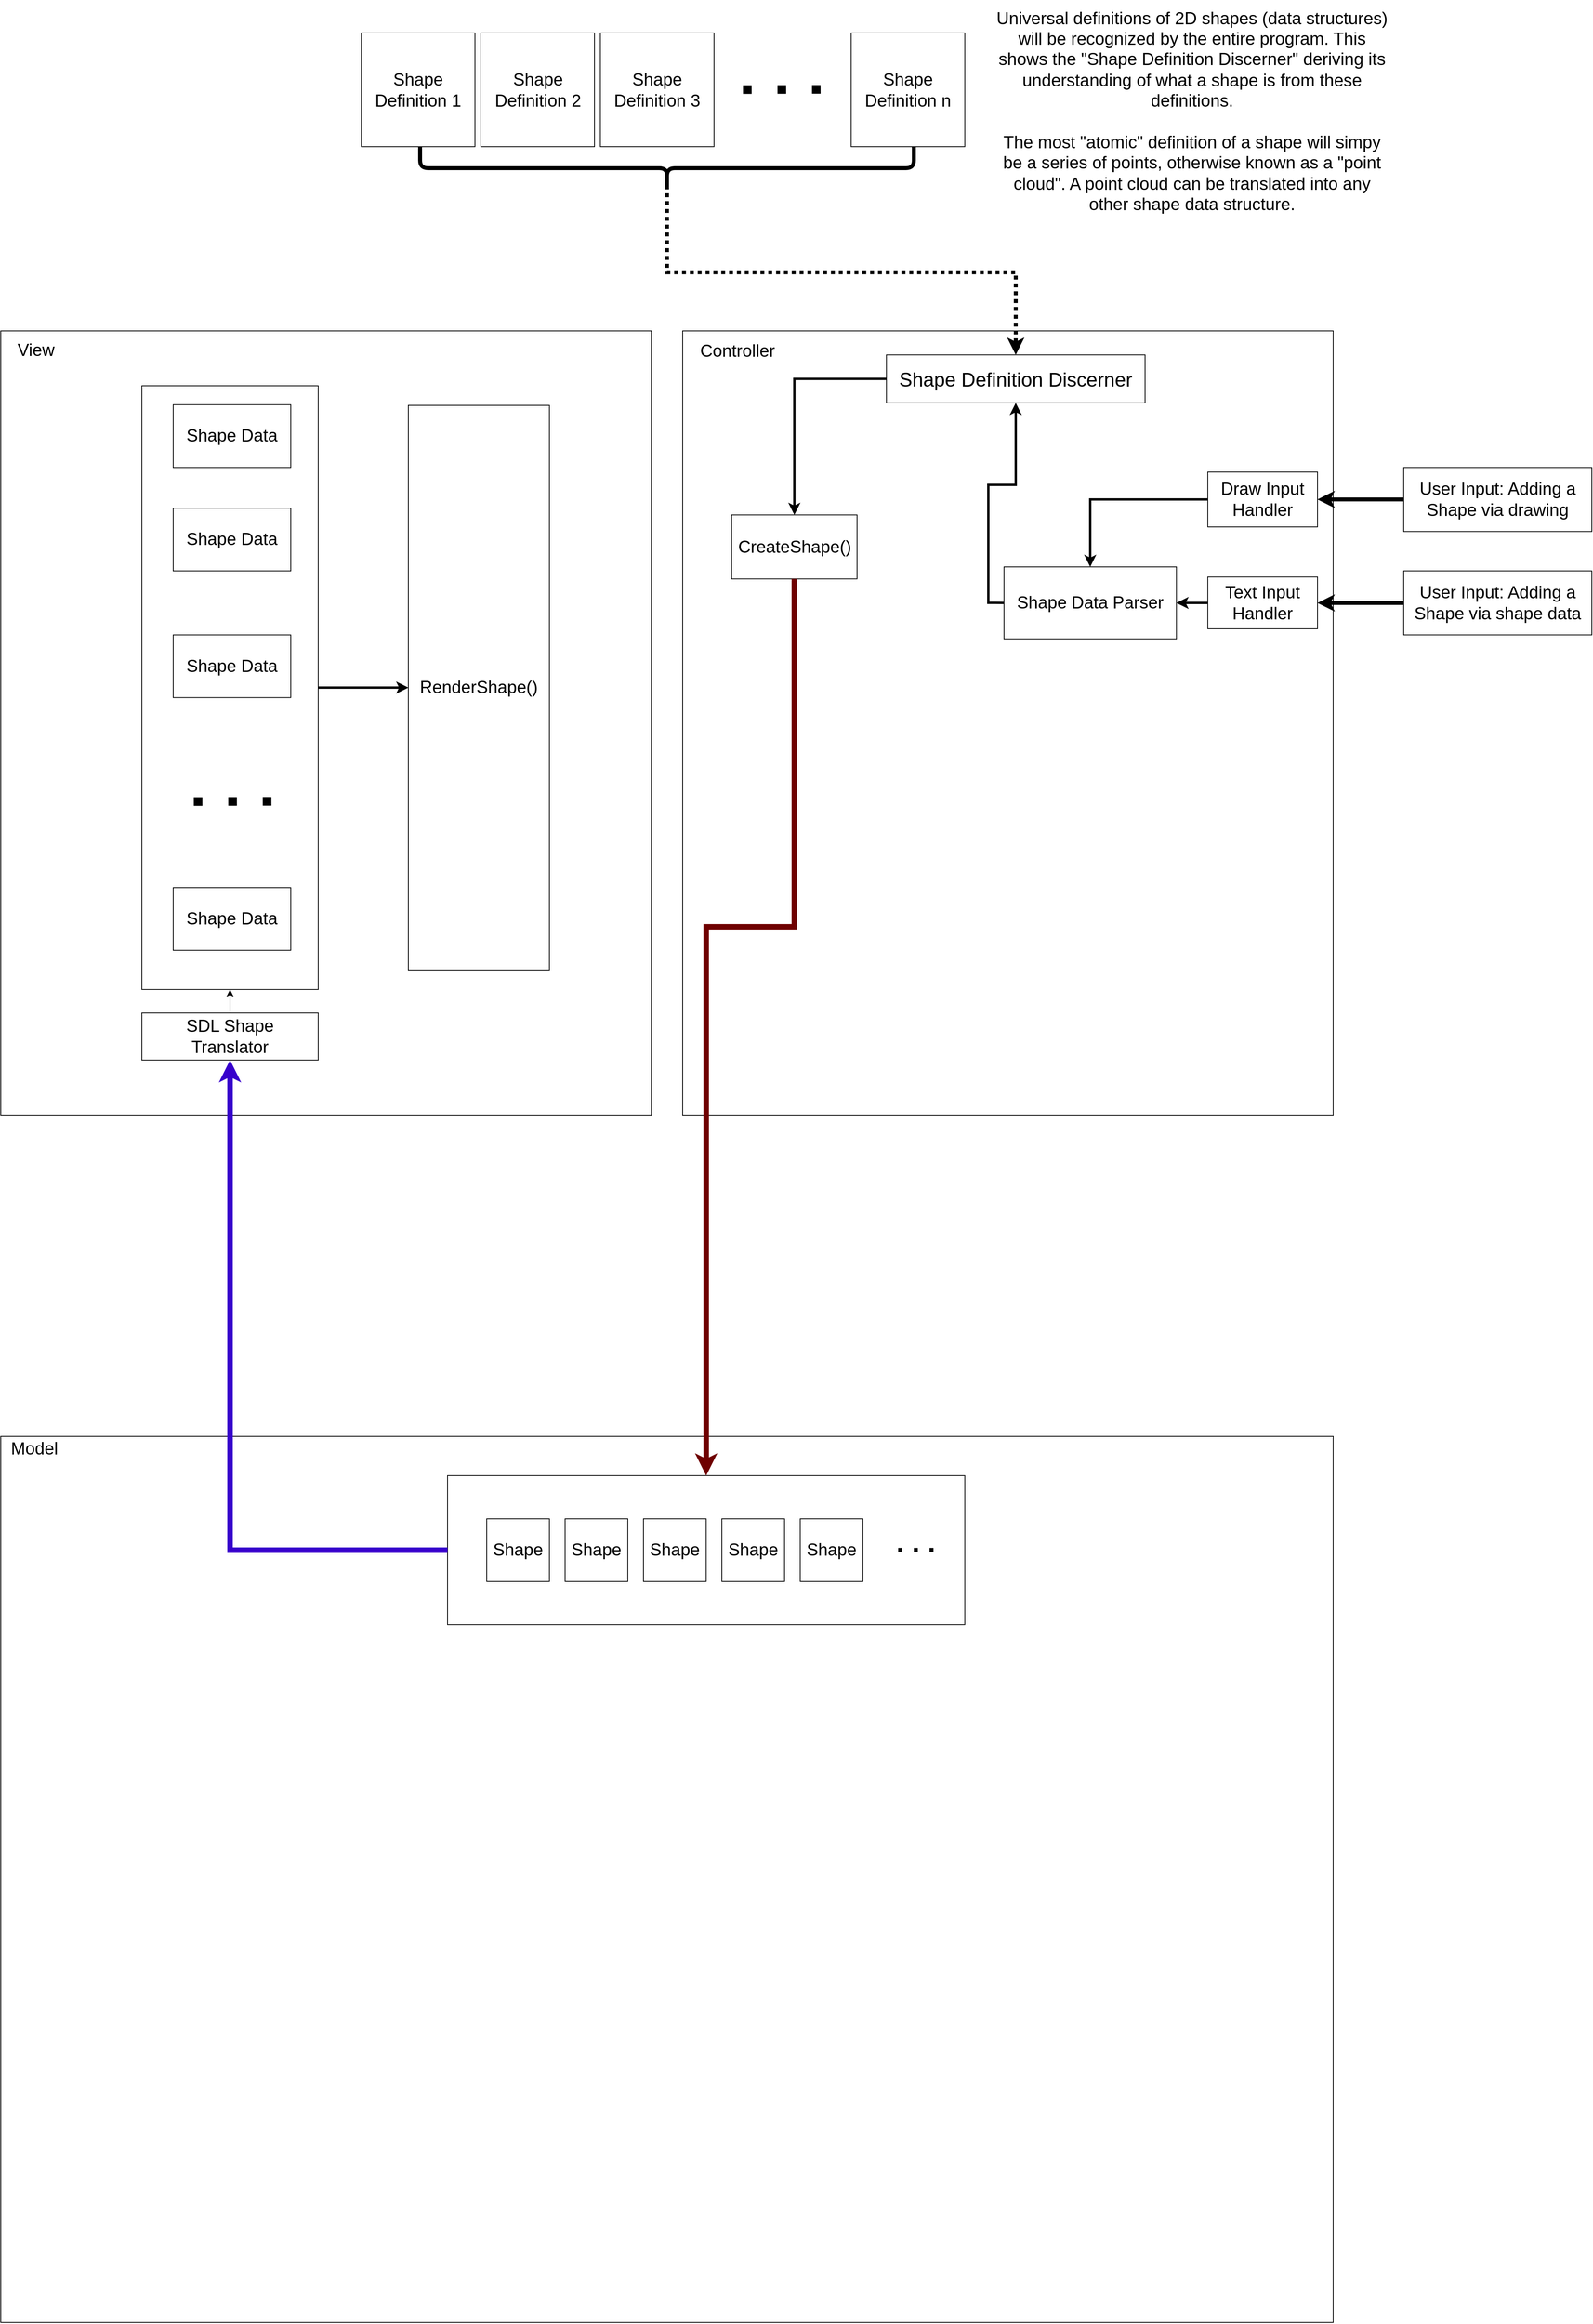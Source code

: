 <mxfile version="22.1.2" type="device">
  <diagram name="Page-1" id="NtQ69wOWC1nmmlGbP-3g">
    <mxGraphModel dx="2868" dy="1746" grid="1" gridSize="10" guides="1" tooltips="1" connect="1" arrows="1" fold="1" page="1" pageScale="1" pageWidth="4681" pageHeight="3300" math="0" shadow="0">
      <root>
        <mxCell id="0" />
        <mxCell id="1" parent="0" />
        <mxCell id="AB3GFtcWFRhynDyCKT0_-69" value="&lt;span style=&quot;font-size: 22px;&quot;&gt;Universal definitions of 2D shapes (data structures) will be recognized by the entire program. This shows the &quot;Shape Definition Discerner&quot; deriving its understanding of what a shape is from these definitions.&lt;br&gt;&lt;br&gt;The most &quot;atomic&quot; definition of a shape will simpy be a series of points, otherwise known as a &quot;point cloud&quot;. A point cloud can be translated into any other shape data structure.&lt;br&gt;&lt;/span&gt;" style="text;html=1;strokeColor=none;fillColor=none;align=center;verticalAlign=middle;whiteSpace=wrap;rounded=0;" parent="1" vertex="1">
          <mxGeometry x="1305" y="218.75" width="510" height="282.5" as="geometry" />
        </mxCell>
        <mxCell id="AB3GFtcWFRhynDyCKT0_-104" value="" style="group" parent="1" vertex="1" connectable="0">
          <mxGeometry x="40" y="2050" width="1700" height="1130" as="geometry" />
        </mxCell>
        <mxCell id="AB3GFtcWFRhynDyCKT0_-102" value="" style="rounded=0;whiteSpace=wrap;html=1;" parent="AB3GFtcWFRhynDyCKT0_-104" vertex="1">
          <mxGeometry width="1700" height="1130" as="geometry" />
        </mxCell>
        <mxCell id="AB3GFtcWFRhynDyCKT0_-103" value="&lt;font style=&quot;font-size: 22px;&quot;&gt;Model&lt;/font&gt;" style="text;html=1;strokeColor=none;fillColor=none;align=center;verticalAlign=middle;whiteSpace=wrap;rounded=0;" parent="AB3GFtcWFRhynDyCKT0_-104" vertex="1">
          <mxGeometry width="85.955" height="32.849" as="geometry" />
        </mxCell>
        <mxCell id="AB3GFtcWFRhynDyCKT0_-101" value="" style="group" parent="AB3GFtcWFRhynDyCKT0_-104" vertex="1" connectable="0">
          <mxGeometry x="570" y="50" width="660" height="190" as="geometry" />
        </mxCell>
        <mxCell id="AB3GFtcWFRhynDyCKT0_-84" value="" style="rounded=0;whiteSpace=wrap;html=1;" parent="AB3GFtcWFRhynDyCKT0_-101" vertex="1">
          <mxGeometry width="660" height="190" as="geometry" />
        </mxCell>
        <mxCell id="AB3GFtcWFRhynDyCKT0_-93" value="Shape" style="whiteSpace=wrap;html=1;aspect=fixed;fontSize=22;" parent="AB3GFtcWFRhynDyCKT0_-101" vertex="1">
          <mxGeometry x="450" y="55" width="80" height="80" as="geometry" />
        </mxCell>
        <mxCell id="AB3GFtcWFRhynDyCKT0_-96" value="Shape" style="whiteSpace=wrap;html=1;aspect=fixed;fontSize=22;" parent="AB3GFtcWFRhynDyCKT0_-101" vertex="1">
          <mxGeometry x="350" y="55" width="80" height="80" as="geometry" />
        </mxCell>
        <mxCell id="AB3GFtcWFRhynDyCKT0_-97" value="Shape" style="whiteSpace=wrap;html=1;aspect=fixed;fontSize=22;" parent="AB3GFtcWFRhynDyCKT0_-101" vertex="1">
          <mxGeometry x="250" y="55" width="80" height="80" as="geometry" />
        </mxCell>
        <mxCell id="AB3GFtcWFRhynDyCKT0_-98" value="" style="endArrow=none;dashed=1;html=1;dashPattern=1 3;strokeWidth=5;rounded=0;" parent="AB3GFtcWFRhynDyCKT0_-101" edge="1">
          <mxGeometry width="50" height="50" relative="1" as="geometry">
            <mxPoint x="620" y="94.67" as="sourcePoint" />
            <mxPoint x="560" y="94.67" as="targetPoint" />
          </mxGeometry>
        </mxCell>
        <mxCell id="AB3GFtcWFRhynDyCKT0_-99" value="Shape" style="whiteSpace=wrap;html=1;aspect=fixed;fontSize=22;" parent="AB3GFtcWFRhynDyCKT0_-101" vertex="1">
          <mxGeometry x="150" y="55" width="80" height="80" as="geometry" />
        </mxCell>
        <mxCell id="AB3GFtcWFRhynDyCKT0_-100" value="Shape" style="whiteSpace=wrap;html=1;aspect=fixed;fontSize=22;" parent="AB3GFtcWFRhynDyCKT0_-101" vertex="1">
          <mxGeometry x="50" y="55" width="80" height="80" as="geometry" />
        </mxCell>
        <mxCell id="jzHVAZvEUVmQOy8ceyDx-17" value="" style="group" parent="1" vertex="1" connectable="0">
          <mxGeometry x="500" y="260" width="770" height="200" as="geometry" />
        </mxCell>
        <mxCell id="AB3GFtcWFRhynDyCKT0_-2" value="&lt;font style=&quot;font-size: 22px;&quot;&gt;Shape Definition 1&lt;/font&gt;" style="whiteSpace=wrap;html=1;aspect=fixed;" parent="jzHVAZvEUVmQOy8ceyDx-17" vertex="1">
          <mxGeometry width="145" height="145" as="geometry" />
        </mxCell>
        <mxCell id="AB3GFtcWFRhynDyCKT0_-15" value="&lt;font style=&quot;font-size: 22px;&quot;&gt;Shape Definition 2&lt;/font&gt;" style="whiteSpace=wrap;html=1;aspect=fixed;" parent="jzHVAZvEUVmQOy8ceyDx-17" vertex="1">
          <mxGeometry x="152.5" width="145" height="145" as="geometry" />
        </mxCell>
        <mxCell id="AB3GFtcWFRhynDyCKT0_-16" value="&lt;font style=&quot;font-size: 22px;&quot;&gt;Shape Definition 3&lt;/font&gt;" style="whiteSpace=wrap;html=1;aspect=fixed;" parent="jzHVAZvEUVmQOy8ceyDx-17" vertex="1">
          <mxGeometry x="305" width="145" height="145" as="geometry" />
        </mxCell>
        <mxCell id="AB3GFtcWFRhynDyCKT0_-19" value="" style="endArrow=none;dashed=1;html=1;dashPattern=1 3;strokeWidth=11;rounded=0;" parent="jzHVAZvEUVmQOy8ceyDx-17" edge="1">
          <mxGeometry width="50" height="50" relative="1" as="geometry">
            <mxPoint x="586" y="72" as="sourcePoint" />
            <mxPoint x="486" y="72.3" as="targetPoint" />
          </mxGeometry>
        </mxCell>
        <mxCell id="AB3GFtcWFRhynDyCKT0_-20" value="&lt;font style=&quot;font-size: 22px;&quot;&gt;Shape Definition n&lt;/font&gt;" style="whiteSpace=wrap;html=1;aspect=fixed;" parent="jzHVAZvEUVmQOy8ceyDx-17" vertex="1">
          <mxGeometry x="625" width="145" height="145" as="geometry" />
        </mxCell>
        <mxCell id="jzHVAZvEUVmQOy8ceyDx-8" value="" style="shape=curlyBracket;whiteSpace=wrap;html=1;rounded=1;flipH=1;labelPosition=right;verticalLabelPosition=middle;align=left;verticalAlign=middle;direction=north;size=0.5;strokeWidth=5;" parent="jzHVAZvEUVmQOy8ceyDx-17" vertex="1">
          <mxGeometry x="75" y="145" width="630" height="55" as="geometry" />
        </mxCell>
        <mxCell id="jzHVAZvEUVmQOy8ceyDx-13" value="" style="rounded=0;whiteSpace=wrap;html=1;" parent="1" vertex="1">
          <mxGeometry x="910" y="640" width="830" height="1000" as="geometry" />
        </mxCell>
        <mxCell id="AB3GFtcWFRhynDyCKT0_-32" value="Shape Definition Discerner" style="rounded=0;whiteSpace=wrap;html=1;fontSize=25;" parent="1" vertex="1">
          <mxGeometry x="1170" y="670.612" width="330" height="61.224" as="geometry" />
        </mxCell>
        <mxCell id="AB3GFtcWFRhynDyCKT0_-10" value="&lt;font style=&quot;font-size: 22px;&quot;&gt;CreateShape()&lt;/font&gt;" style="rounded=0;whiteSpace=wrap;html=1;" parent="1" vertex="1">
          <mxGeometry x="972.5" y="874.694" width="160" height="81.633" as="geometry" />
        </mxCell>
        <mxCell id="jzHVAZvEUVmQOy8ceyDx-18" style="edgeStyle=orthogonalEdgeStyle;rounded=0;orthogonalLoop=1;jettySize=auto;html=1;exitX=0;exitY=0.5;exitDx=0;exitDy=0;entryX=0.5;entryY=0;entryDx=0;entryDy=0;strokeWidth=3;" parent="1" source="AB3GFtcWFRhynDyCKT0_-32" target="AB3GFtcWFRhynDyCKT0_-10" edge="1">
          <mxGeometry relative="1" as="geometry" />
        </mxCell>
        <mxCell id="AB3GFtcWFRhynDyCKT0_-72" value="Draw Input&lt;br&gt;Handler" style="rounded=0;whiteSpace=wrap;html=1;fontSize=22;" parent="1" vertex="1">
          <mxGeometry x="1580" y="820" width="140" height="70" as="geometry" />
        </mxCell>
        <mxCell id="jzHVAZvEUVmQOy8ceyDx-24" style="edgeStyle=orthogonalEdgeStyle;rounded=0;orthogonalLoop=1;jettySize=auto;html=1;exitX=0;exitY=0.5;exitDx=0;exitDy=0;entryX=0.5;entryY=1;entryDx=0;entryDy=0;strokeWidth=3;" parent="1" source="AB3GFtcWFRhynDyCKT0_-75" target="AB3GFtcWFRhynDyCKT0_-32" edge="1">
          <mxGeometry relative="1" as="geometry" />
        </mxCell>
        <mxCell id="AB3GFtcWFRhynDyCKT0_-75" value="Shape Data Parser" style="rounded=0;whiteSpace=wrap;html=1;fontSize=22;" parent="1" vertex="1">
          <mxGeometry x="1320" y="941.02" width="220" height="91.84" as="geometry" />
        </mxCell>
        <mxCell id="AB3GFtcWFRhynDyCKT0_-76" style="edgeStyle=orthogonalEdgeStyle;rounded=0;orthogonalLoop=1;jettySize=auto;html=1;exitX=0;exitY=0.5;exitDx=0;exitDy=0;entryX=0.5;entryY=0;entryDx=0;entryDy=0;strokeWidth=3;" parent="1" source="AB3GFtcWFRhynDyCKT0_-72" target="AB3GFtcWFRhynDyCKT0_-75" edge="1">
          <mxGeometry relative="1" as="geometry" />
        </mxCell>
        <mxCell id="AB3GFtcWFRhynDyCKT0_-79" value="User Input: Adding a Shape via drawing" style="rounded=0;whiteSpace=wrap;html=1;fontSize=22;" parent="1" vertex="1">
          <mxGeometry x="1830" y="814.185" width="240" height="81.633" as="geometry" />
        </mxCell>
        <mxCell id="AB3GFtcWFRhynDyCKT0_-73" style="edgeStyle=orthogonalEdgeStyle;rounded=0;orthogonalLoop=1;jettySize=auto;html=1;exitX=0;exitY=0.5;exitDx=0;exitDy=0;entryX=1;entryY=0.5;entryDx=0;entryDy=0;strokeWidth=5;" parent="1" source="AB3GFtcWFRhynDyCKT0_-79" target="AB3GFtcWFRhynDyCKT0_-72" edge="1">
          <mxGeometry relative="1" as="geometry">
            <mxPoint x="1940" y="869.592" as="sourcePoint" />
          </mxGeometry>
        </mxCell>
        <mxCell id="AB3GFtcWFRhynDyCKT0_-80" value="User Input: Adding a Shape via shape data" style="rounded=0;whiteSpace=wrap;html=1;fontSize=22;" parent="1" vertex="1">
          <mxGeometry x="1830" y="946.122" width="240" height="81.633" as="geometry" />
        </mxCell>
        <mxCell id="AB3GFtcWFRhynDyCKT0_-83" style="edgeStyle=orthogonalEdgeStyle;rounded=0;orthogonalLoop=1;jettySize=auto;html=1;exitX=0;exitY=0.5;exitDx=0;exitDy=0;entryX=1;entryY=0.5;entryDx=0;entryDy=0;strokeWidth=3;" parent="1" source="AB3GFtcWFRhynDyCKT0_-81" target="AB3GFtcWFRhynDyCKT0_-75" edge="1">
          <mxGeometry relative="1" as="geometry" />
        </mxCell>
        <mxCell id="AB3GFtcWFRhynDyCKT0_-81" value="Text Input&lt;br&gt;Handler" style="rounded=0;whiteSpace=wrap;html=1;fontSize=22;" parent="1" vertex="1">
          <mxGeometry x="1580" y="953.88" width="140" height="66.12" as="geometry" />
        </mxCell>
        <mxCell id="AB3GFtcWFRhynDyCKT0_-82" style="edgeStyle=orthogonalEdgeStyle;rounded=0;orthogonalLoop=1;jettySize=auto;html=1;exitX=0;exitY=0.5;exitDx=0;exitDy=0;entryX=1;entryY=0.5;entryDx=0;entryDy=0;strokeWidth=5;" parent="1" source="AB3GFtcWFRhynDyCKT0_-80" target="AB3GFtcWFRhynDyCKT0_-81" edge="1">
          <mxGeometry relative="1" as="geometry" />
        </mxCell>
        <mxCell id="jzHVAZvEUVmQOy8ceyDx-14" value="&lt;font style=&quot;font-size: 22px;&quot;&gt;Controller&lt;/font&gt;" style="text;html=1;strokeColor=none;fillColor=none;align=center;verticalAlign=middle;whiteSpace=wrap;rounded=0;" parent="1" vertex="1">
          <mxGeometry x="910" y="640" width="140" height="51.02" as="geometry" />
        </mxCell>
        <mxCell id="jzHVAZvEUVmQOy8ceyDx-19" style="edgeStyle=orthogonalEdgeStyle;rounded=0;orthogonalLoop=1;jettySize=auto;html=1;exitX=0.5;exitY=1;exitDx=0;exitDy=0;entryX=0.5;entryY=0;entryDx=0;entryDy=0;fillColor=#a20025;strokeColor=#6F0000;strokeWidth=7;" parent="1" source="AB3GFtcWFRhynDyCKT0_-10" target="AB3GFtcWFRhynDyCKT0_-84" edge="1">
          <mxGeometry relative="1" as="geometry">
            <Array as="points">
              <mxPoint x="1053" y="1400" />
              <mxPoint x="940" y="1400" />
              <mxPoint x="940" y="1770" />
            </Array>
          </mxGeometry>
        </mxCell>
        <mxCell id="jzHVAZvEUVmQOy8ceyDx-12" style="edgeStyle=orthogonalEdgeStyle;rounded=0;orthogonalLoop=1;jettySize=auto;html=1;entryX=0.5;entryY=0;entryDx=0;entryDy=0;strokeWidth=5;dashed=1;dashPattern=1 1;exitX=0.1;exitY=0.5;exitDx=0;exitDy=0;exitPerimeter=0;" parent="1" source="jzHVAZvEUVmQOy8ceyDx-8" target="AB3GFtcWFRhynDyCKT0_-32" edge="1">
          <mxGeometry relative="1" as="geometry">
            <mxPoint x="1150" y="270" as="sourcePoint" />
          </mxGeometry>
        </mxCell>
        <mxCell id="AB3GFtcWFRhynDyCKT0_-4" value="" style="rounded=0;whiteSpace=wrap;html=1;" parent="1" vertex="1">
          <mxGeometry x="40" y="640" width="830" height="1000" as="geometry" />
        </mxCell>
        <mxCell id="AB3GFtcWFRhynDyCKT0_-8" value="&lt;font style=&quot;font-size: 22px;&quot;&gt;View&lt;/font&gt;" style="text;html=1;strokeColor=none;fillColor=none;align=center;verticalAlign=middle;whiteSpace=wrap;rounded=0;" parent="1" vertex="1">
          <mxGeometry x="40" y="640" width="90" height="50" as="geometry" />
        </mxCell>
        <mxCell id="AB3GFtcWFRhynDyCKT0_-59" value="&lt;font style=&quot;font-size: 22px;&quot;&gt;RenderShape()&lt;/font&gt;" style="rounded=0;whiteSpace=wrap;html=1;" parent="1" vertex="1">
          <mxGeometry x="560" y="735" width="180" height="720" as="geometry" />
        </mxCell>
        <mxCell id="jzHVAZvEUVmQOy8ceyDx-31" style="edgeStyle=orthogonalEdgeStyle;rounded=0;orthogonalLoop=1;jettySize=auto;html=1;exitX=1;exitY=0.5;exitDx=0;exitDy=0;entryX=0;entryY=0.5;entryDx=0;entryDy=0;strokeWidth=3;" parent="1" source="jzHVAZvEUVmQOy8ceyDx-25" target="AB3GFtcWFRhynDyCKT0_-59" edge="1">
          <mxGeometry relative="1" as="geometry" />
        </mxCell>
        <mxCell id="jzHVAZvEUVmQOy8ceyDx-25" value="" style="rounded=0;whiteSpace=wrap;html=1;" parent="1" vertex="1">
          <mxGeometry x="220" y="710" width="225" height="770" as="geometry" />
        </mxCell>
        <mxCell id="AB3GFtcWFRhynDyCKT0_-50" value="" style="endArrow=none;dashed=1;html=1;dashPattern=1 3;strokeWidth=11;rounded=0;" parent="1" edge="1">
          <mxGeometry width="50" height="50" relative="1" as="geometry">
            <mxPoint x="385.25" y="1240" as="sourcePoint" />
            <mxPoint x="284.75" y="1240.3" as="targetPoint" />
          </mxGeometry>
        </mxCell>
        <mxCell id="AB3GFtcWFRhynDyCKT0_-9" value="&lt;font style=&quot;font-size: 22px;&quot;&gt;Shape Data&lt;/font&gt;" style="rounded=0;whiteSpace=wrap;html=1;" parent="1" vertex="1">
          <mxGeometry x="260" y="734.19" width="150" height="80" as="geometry" />
        </mxCell>
        <mxCell id="AB3GFtcWFRhynDyCKT0_-25" value="&lt;font style=&quot;font-size: 22px;&quot;&gt;Shape Data&lt;/font&gt;" style="rounded=0;whiteSpace=wrap;html=1;" parent="1" vertex="1">
          <mxGeometry x="260" y="866.12" width="150" height="80" as="geometry" />
        </mxCell>
        <mxCell id="AB3GFtcWFRhynDyCKT0_-44" value="&lt;font style=&quot;font-size: 22px;&quot;&gt;Shape Data&lt;/font&gt;" style="rounded=0;whiteSpace=wrap;html=1;" parent="1" vertex="1">
          <mxGeometry x="260" y="1027.76" width="150" height="80" as="geometry" />
        </mxCell>
        <mxCell id="AB3GFtcWFRhynDyCKT0_-53" value="&lt;font style=&quot;font-size: 22px;&quot;&gt;Shape Data&lt;/font&gt;" style="rounded=0;whiteSpace=wrap;html=1;" parent="1" vertex="1">
          <mxGeometry x="260" y="1350" width="150" height="80" as="geometry" />
        </mxCell>
        <mxCell id="jzHVAZvEUVmQOy8ceyDx-30" style="edgeStyle=orthogonalEdgeStyle;rounded=0;orthogonalLoop=1;jettySize=auto;html=1;exitX=0.5;exitY=0;exitDx=0;exitDy=0;entryX=0.5;entryY=1;entryDx=0;entryDy=0;" parent="1" source="jzHVAZvEUVmQOy8ceyDx-27" target="jzHVAZvEUVmQOy8ceyDx-25" edge="1">
          <mxGeometry relative="1" as="geometry" />
        </mxCell>
        <mxCell id="jzHVAZvEUVmQOy8ceyDx-27" value="SDL Shape&lt;br&gt;Translator" style="rounded=0;whiteSpace=wrap;html=1;fontSize=22;" parent="1" vertex="1">
          <mxGeometry x="220" y="1510" width="225" height="60" as="geometry" />
        </mxCell>
        <mxCell id="jzHVAZvEUVmQOy8ceyDx-29" style="edgeStyle=orthogonalEdgeStyle;rounded=0;orthogonalLoop=1;jettySize=auto;html=1;exitX=0;exitY=0.5;exitDx=0;exitDy=0;entryX=0.5;entryY=1;entryDx=0;entryDy=0;fillColor=#6a00ff;strokeColor=#3700CC;strokeWidth=7;" parent="1" source="AB3GFtcWFRhynDyCKT0_-84" target="jzHVAZvEUVmQOy8ceyDx-27" edge="1">
          <mxGeometry relative="1" as="geometry" />
        </mxCell>
      </root>
    </mxGraphModel>
  </diagram>
</mxfile>
